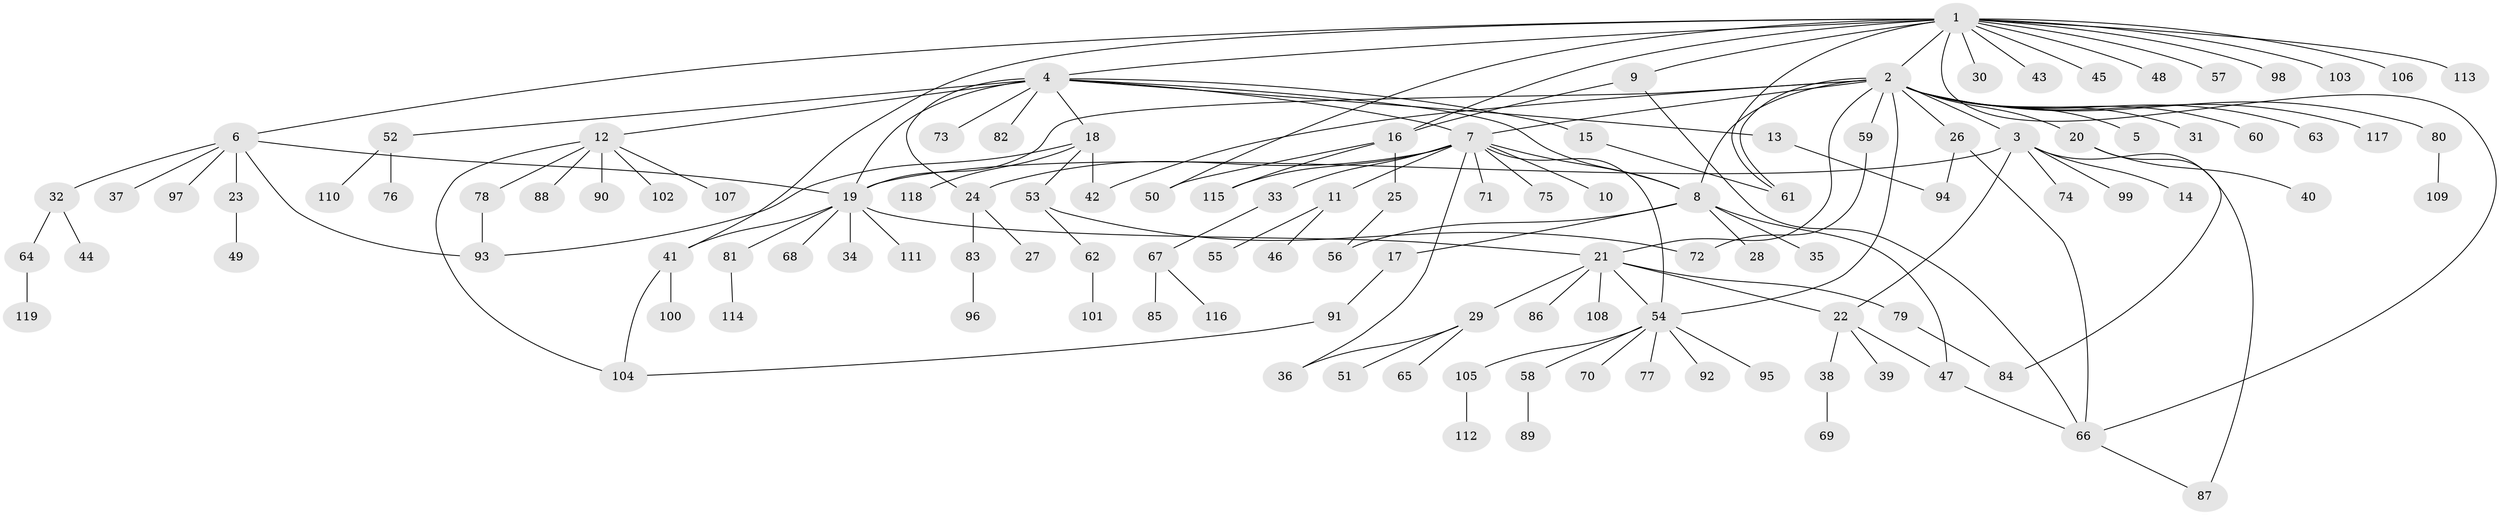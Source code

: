 // coarse degree distribution, {8: 0.041666666666666664, 13: 0.020833333333333332, 4: 0.14583333333333334, 10: 0.020833333333333332, 2: 0.14583333333333334, 5: 0.020833333333333332, 6: 0.0625, 3: 0.1875, 7: 0.020833333333333332, 1: 0.3333333333333333}
// Generated by graph-tools (version 1.1) at 2025/50/03/04/25 22:50:07]
// undirected, 119 vertices, 150 edges
graph export_dot {
  node [color=gray90,style=filled];
  1;
  2;
  3;
  4;
  5;
  6;
  7;
  8;
  9;
  10;
  11;
  12;
  13;
  14;
  15;
  16;
  17;
  18;
  19;
  20;
  21;
  22;
  23;
  24;
  25;
  26;
  27;
  28;
  29;
  30;
  31;
  32;
  33;
  34;
  35;
  36;
  37;
  38;
  39;
  40;
  41;
  42;
  43;
  44;
  45;
  46;
  47;
  48;
  49;
  50;
  51;
  52;
  53;
  54;
  55;
  56;
  57;
  58;
  59;
  60;
  61;
  62;
  63;
  64;
  65;
  66;
  67;
  68;
  69;
  70;
  71;
  72;
  73;
  74;
  75;
  76;
  77;
  78;
  79;
  80;
  81;
  82;
  83;
  84;
  85;
  86;
  87;
  88;
  89;
  90;
  91;
  92;
  93;
  94;
  95;
  96;
  97;
  98;
  99;
  100;
  101;
  102;
  103;
  104;
  105;
  106;
  107;
  108;
  109;
  110;
  111;
  112;
  113;
  114;
  115;
  116;
  117;
  118;
  119;
  1 -- 2;
  1 -- 4;
  1 -- 6;
  1 -- 9;
  1 -- 16;
  1 -- 30;
  1 -- 41;
  1 -- 43;
  1 -- 45;
  1 -- 48;
  1 -- 50;
  1 -- 57;
  1 -- 61;
  1 -- 66;
  1 -- 98;
  1 -- 103;
  1 -- 106;
  1 -- 113;
  2 -- 3;
  2 -- 5;
  2 -- 7;
  2 -- 8;
  2 -- 19;
  2 -- 20;
  2 -- 21;
  2 -- 26;
  2 -- 31;
  2 -- 42;
  2 -- 54;
  2 -- 59;
  2 -- 60;
  2 -- 61;
  2 -- 63;
  2 -- 80;
  2 -- 117;
  3 -- 14;
  3 -- 19;
  3 -- 22;
  3 -- 74;
  3 -- 87;
  3 -- 99;
  4 -- 7;
  4 -- 8;
  4 -- 12;
  4 -- 13;
  4 -- 15;
  4 -- 18;
  4 -- 19;
  4 -- 24;
  4 -- 52;
  4 -- 73;
  4 -- 82;
  6 -- 19;
  6 -- 23;
  6 -- 32;
  6 -- 37;
  6 -- 93;
  6 -- 97;
  7 -- 8;
  7 -- 10;
  7 -- 11;
  7 -- 24;
  7 -- 33;
  7 -- 36;
  7 -- 54;
  7 -- 71;
  7 -- 75;
  7 -- 115;
  8 -- 17;
  8 -- 28;
  8 -- 35;
  8 -- 47;
  8 -- 56;
  9 -- 16;
  9 -- 66;
  11 -- 46;
  11 -- 55;
  12 -- 78;
  12 -- 88;
  12 -- 90;
  12 -- 102;
  12 -- 104;
  12 -- 107;
  13 -- 94;
  15 -- 61;
  16 -- 25;
  16 -- 50;
  16 -- 115;
  17 -- 91;
  18 -- 42;
  18 -- 53;
  18 -- 93;
  18 -- 118;
  19 -- 21;
  19 -- 34;
  19 -- 41;
  19 -- 68;
  19 -- 81;
  19 -- 111;
  20 -- 40;
  20 -- 84;
  21 -- 22;
  21 -- 29;
  21 -- 54;
  21 -- 79;
  21 -- 86;
  21 -- 108;
  22 -- 38;
  22 -- 39;
  22 -- 47;
  23 -- 49;
  24 -- 27;
  24 -- 83;
  25 -- 56;
  26 -- 66;
  26 -- 94;
  29 -- 36;
  29 -- 51;
  29 -- 65;
  32 -- 44;
  32 -- 64;
  33 -- 67;
  38 -- 69;
  41 -- 100;
  41 -- 104;
  47 -- 66;
  52 -- 76;
  52 -- 110;
  53 -- 62;
  53 -- 72;
  54 -- 58;
  54 -- 70;
  54 -- 77;
  54 -- 92;
  54 -- 95;
  54 -- 105;
  58 -- 89;
  59 -- 72;
  62 -- 101;
  64 -- 119;
  66 -- 87;
  67 -- 85;
  67 -- 116;
  78 -- 93;
  79 -- 84;
  80 -- 109;
  81 -- 114;
  83 -- 96;
  91 -- 104;
  105 -- 112;
}
